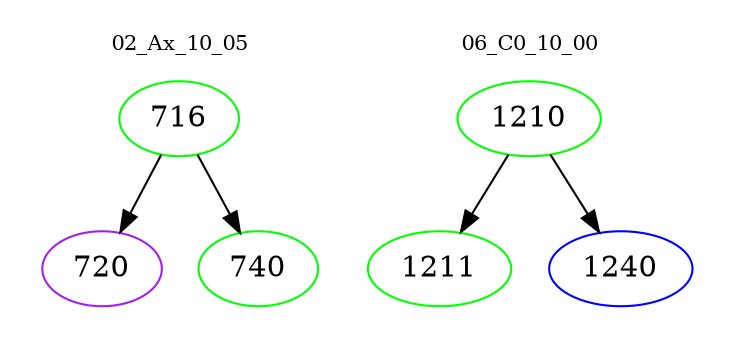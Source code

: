 digraph{
subgraph cluster_0 {
color = white
label = "02_Ax_10_05";
fontsize=10;
T0_716 [label="716", color="green"]
T0_716 -> T0_720 [color="black"]
T0_720 [label="720", color="purple"]
T0_716 -> T0_740 [color="black"]
T0_740 [label="740", color="green"]
}
subgraph cluster_1 {
color = white
label = "06_C0_10_00";
fontsize=10;
T1_1210 [label="1210", color="green"]
T1_1210 -> T1_1211 [color="black"]
T1_1211 [label="1211", color="green"]
T1_1210 -> T1_1240 [color="black"]
T1_1240 [label="1240", color="blue"]
}
}
